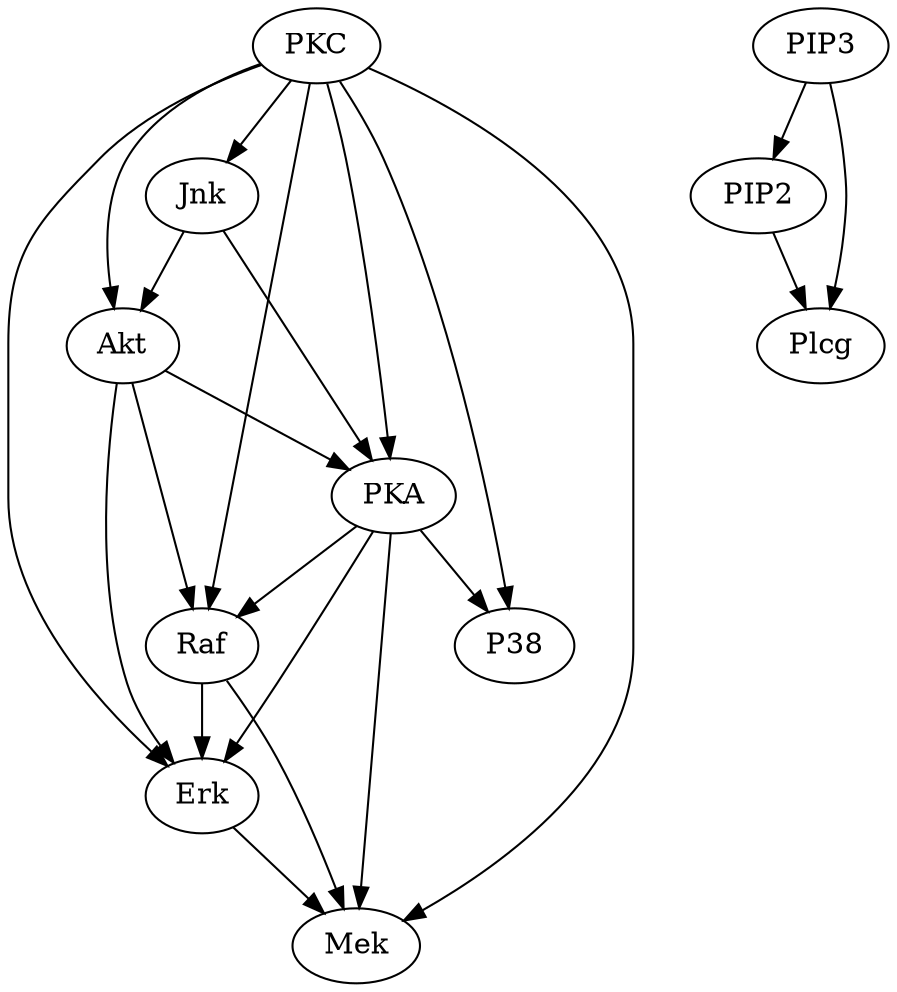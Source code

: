 digraph G {
    "Akt" -> "Erk";
    "PKA" -> "Erk";
    "PKC" -> "Erk";
    "Raf" -> "Erk";
    "Jnk" -> "Akt";
    "PKC" -> "Akt";
    "Akt" -> "Raf";
    "PKA" -> "Raf";
    "PKC" -> "Raf";
    "PIP2" -> "Plcg";
    "PIP3" -> "Plcg";
    "PIP3" -> "PIP2";
    "PKA" -> "P38";
    "PKC" -> "P38";
    "PKC" -> "Jnk";
    "Erk" -> "Mek";
    "PKA" -> "Mek";
    "PKC" -> "Mek";
    "Raf" -> "Mek";
    "Akt" -> "PKA";
    "Jnk" -> "PKA";
    "PKC" -> "PKA";
}

